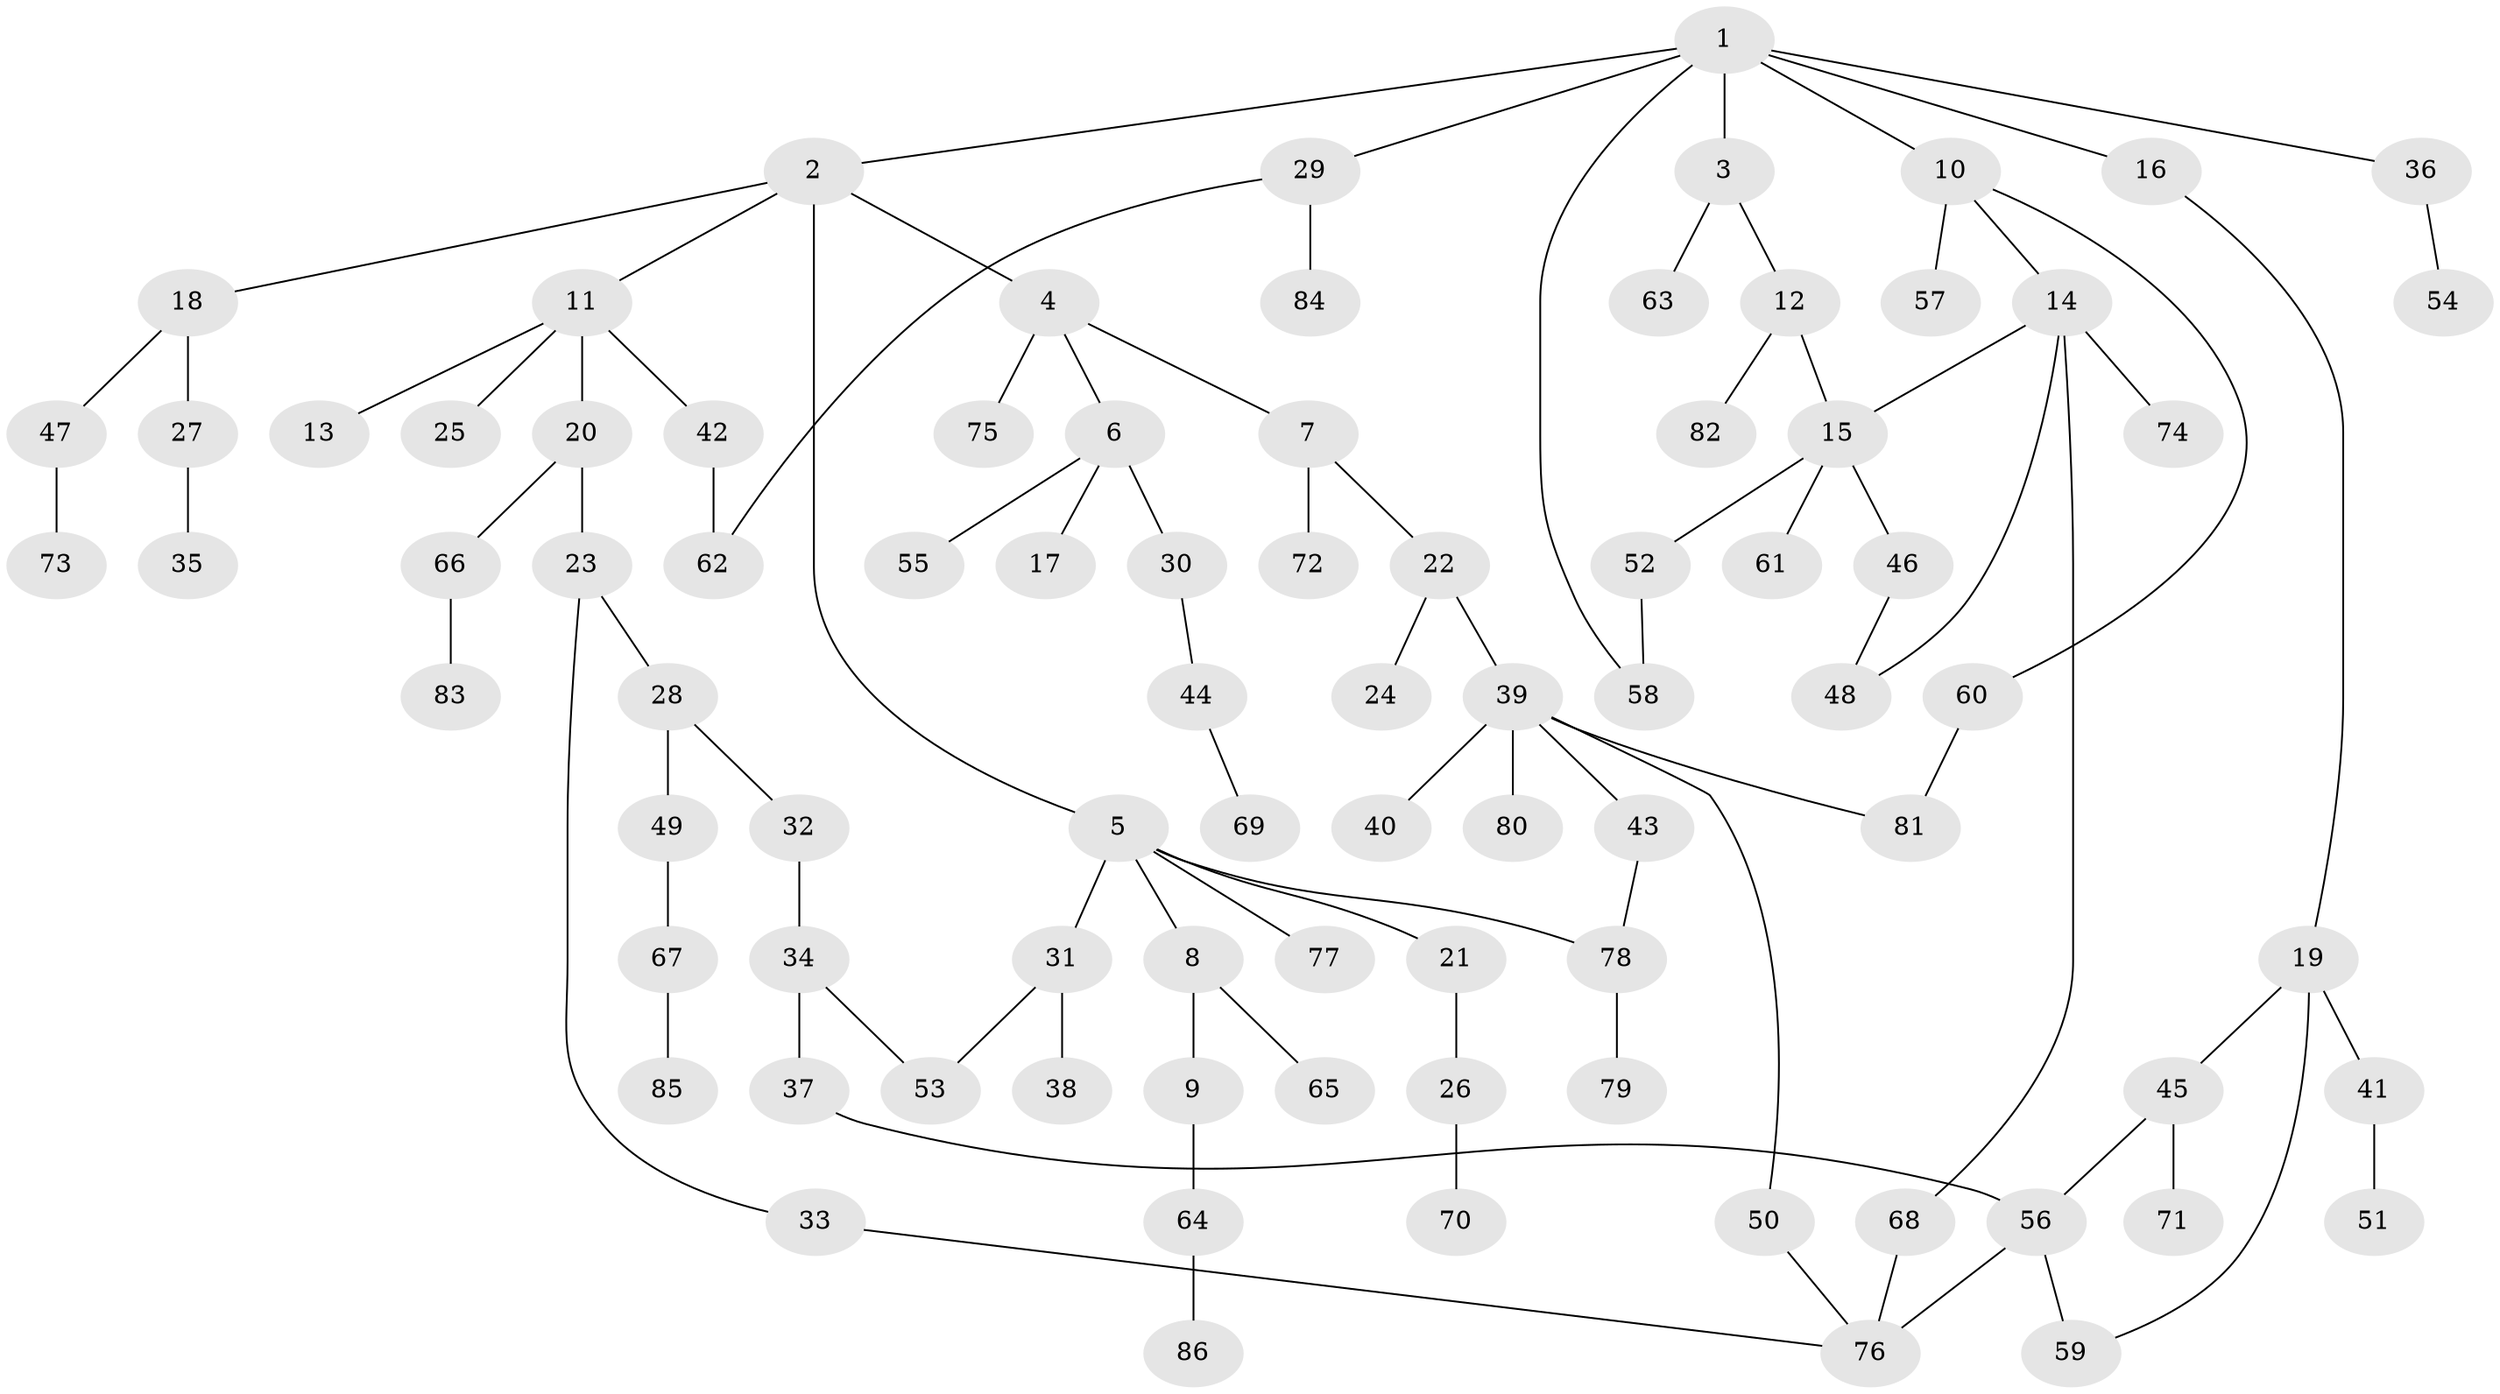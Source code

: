 // coarse degree distribution, {2: 0.2558139534883721, 1: 0.5581395348837209, 4: 0.06976744186046512, 18: 0.023255813953488372, 5: 0.023255813953488372, 6: 0.046511627906976744, 3: 0.023255813953488372}
// Generated by graph-tools (version 1.1) at 2025/45/03/04/25 21:45:16]
// undirected, 86 vertices, 97 edges
graph export_dot {
graph [start="1"]
  node [color=gray90,style=filled];
  1;
  2;
  3;
  4;
  5;
  6;
  7;
  8;
  9;
  10;
  11;
  12;
  13;
  14;
  15;
  16;
  17;
  18;
  19;
  20;
  21;
  22;
  23;
  24;
  25;
  26;
  27;
  28;
  29;
  30;
  31;
  32;
  33;
  34;
  35;
  36;
  37;
  38;
  39;
  40;
  41;
  42;
  43;
  44;
  45;
  46;
  47;
  48;
  49;
  50;
  51;
  52;
  53;
  54;
  55;
  56;
  57;
  58;
  59;
  60;
  61;
  62;
  63;
  64;
  65;
  66;
  67;
  68;
  69;
  70;
  71;
  72;
  73;
  74;
  75;
  76;
  77;
  78;
  79;
  80;
  81;
  82;
  83;
  84;
  85;
  86;
  1 -- 2;
  1 -- 3;
  1 -- 10;
  1 -- 16;
  1 -- 29;
  1 -- 36;
  1 -- 58;
  2 -- 4;
  2 -- 5;
  2 -- 11;
  2 -- 18;
  3 -- 12;
  3 -- 63;
  4 -- 6;
  4 -- 7;
  4 -- 75;
  5 -- 8;
  5 -- 21;
  5 -- 31;
  5 -- 77;
  5 -- 78;
  6 -- 17;
  6 -- 30;
  6 -- 55;
  7 -- 22;
  7 -- 72;
  8 -- 9;
  8 -- 65;
  9 -- 64;
  10 -- 14;
  10 -- 57;
  10 -- 60;
  11 -- 13;
  11 -- 20;
  11 -- 25;
  11 -- 42;
  12 -- 15;
  12 -- 82;
  14 -- 68;
  14 -- 74;
  14 -- 15;
  14 -- 48;
  15 -- 46;
  15 -- 52;
  15 -- 61;
  16 -- 19;
  18 -- 27;
  18 -- 47;
  19 -- 41;
  19 -- 45;
  19 -- 59;
  20 -- 23;
  20 -- 66;
  21 -- 26;
  22 -- 24;
  22 -- 39;
  23 -- 28;
  23 -- 33;
  26 -- 70;
  27 -- 35;
  28 -- 32;
  28 -- 49;
  29 -- 62;
  29 -- 84;
  30 -- 44;
  31 -- 38;
  31 -- 53;
  32 -- 34;
  33 -- 76;
  34 -- 37;
  34 -- 53;
  36 -- 54;
  37 -- 56;
  39 -- 40;
  39 -- 43;
  39 -- 50;
  39 -- 80;
  39 -- 81;
  41 -- 51;
  42 -- 62;
  43 -- 78;
  44 -- 69;
  45 -- 56;
  45 -- 71;
  46 -- 48;
  47 -- 73;
  49 -- 67;
  50 -- 76;
  52 -- 58;
  56 -- 59;
  56 -- 76;
  60 -- 81;
  64 -- 86;
  66 -- 83;
  67 -- 85;
  68 -- 76;
  78 -- 79;
}
